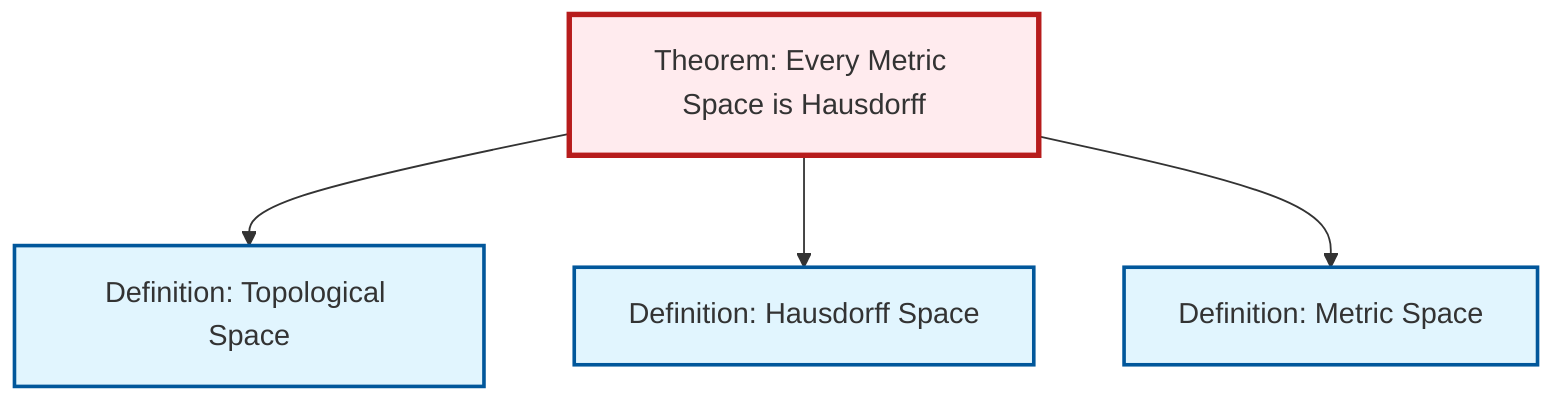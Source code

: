 graph TD
    classDef definition fill:#e1f5fe,stroke:#01579b,stroke-width:2px
    classDef theorem fill:#f3e5f5,stroke:#4a148c,stroke-width:2px
    classDef axiom fill:#fff3e0,stroke:#e65100,stroke-width:2px
    classDef example fill:#e8f5e9,stroke:#1b5e20,stroke-width:2px
    classDef current fill:#ffebee,stroke:#b71c1c,stroke-width:3px
    thm-metric-hausdorff["Theorem: Every Metric Space is Hausdorff"]:::theorem
    def-metric-space["Definition: Metric Space"]:::definition
    def-topological-space["Definition: Topological Space"]:::definition
    def-hausdorff["Definition: Hausdorff Space"]:::definition
    thm-metric-hausdorff --> def-topological-space
    thm-metric-hausdorff --> def-hausdorff
    thm-metric-hausdorff --> def-metric-space
    class thm-metric-hausdorff current